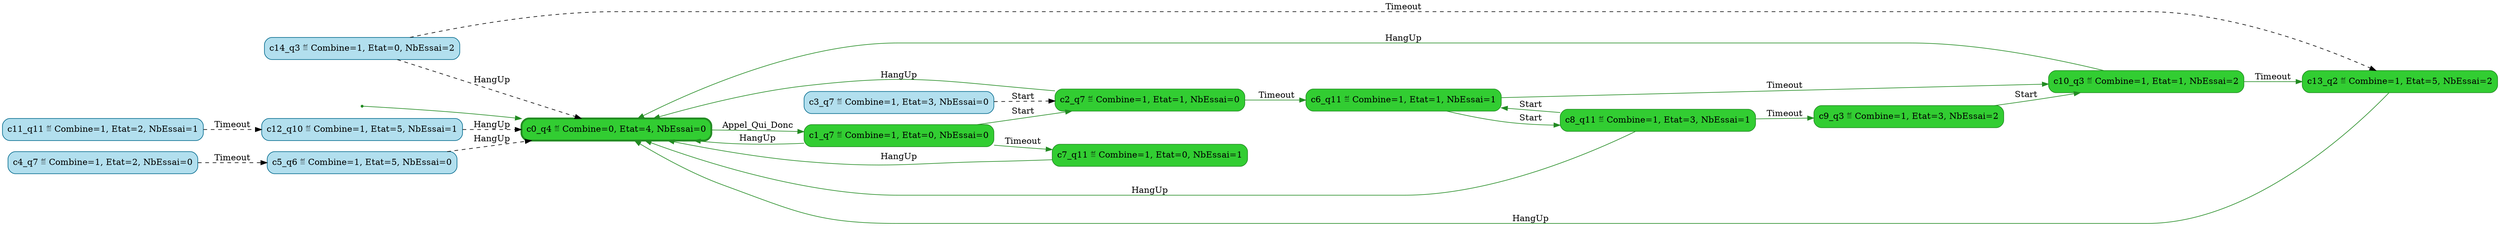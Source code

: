 digraph g {

	rankdir="LR"

	__invisible__[shape="point", color="forestgreen"]
	c0_q4[label="c0_q4 ≝ Combine=0, Etat=4, NbEssai=0", shape="box", style="rounded, filled", color="forestgreen", fillcolor="limegreen", penwidth=3] // Initial
	c1_q7[label="c1_q7 ≝ Combine=1, Etat=0, NbEssai=0", shape="box", style="rounded, filled", color="forestgreen", fillcolor="limegreen"]
	c2_q7[label="c2_q7 ≝ Combine=1, Etat=1, NbEssai=0", shape="box", style="rounded, filled", color="forestgreen", fillcolor="limegreen"]
	c6_q11[label="c6_q11 ≝ Combine=1, Etat=1, NbEssai=1", shape="box", style="rounded, filled", color="forestgreen", fillcolor="limegreen"]
	c8_q11[label="c8_q11 ≝ Combine=1, Etat=3, NbEssai=1", shape="box", style="rounded, filled", color="forestgreen", fillcolor="limegreen"]
	c9_q3[label="c9_q3 ≝ Combine=1, Etat=3, NbEssai=2", shape="box", style="rounded, filled", color="forestgreen", fillcolor="limegreen"]
	c10_q3[label="c10_q3 ≝ Combine=1, Etat=1, NbEssai=2", shape="box", style="rounded, filled", color="forestgreen", fillcolor="limegreen"]
	c13_q2[label="c13_q2 ≝ Combine=1, Etat=5, NbEssai=2", shape="box", style="rounded, filled", color="forestgreen", fillcolor="limegreen"]
	c7_q11[label="c7_q11 ≝ Combine=1, Etat=0, NbEssai=1", shape="box", style="rounded, filled", color="forestgreen", fillcolor="limegreen"]
	c3_q7[label="c3_q7 ≝ Combine=1, Etat=3, NbEssai=0", shape="box", style="rounded, filled", color="deepskyblue4", fillcolor="lightblue2"]
	c4_q7[label="c4_q7 ≝ Combine=1, Etat=2, NbEssai=0", shape="box", style="rounded, filled", color="deepskyblue4", fillcolor="lightblue2"]
	c5_q6[label="c5_q6 ≝ Combine=1, Etat=5, NbEssai=0", shape="box", style="rounded, filled", color="deepskyblue4", fillcolor="lightblue2"]
	c11_q11[label="c11_q11 ≝ Combine=1, Etat=2, NbEssai=1", shape="box", style="rounded, filled", color="deepskyblue4", fillcolor="lightblue2"]
	c12_q10[label="c12_q10 ≝ Combine=1, Etat=5, NbEssai=1", shape="box", style="rounded, filled", color="deepskyblue4", fillcolor="lightblue2"]
	c14_q3[label="c14_q3 ≝ Combine=1, Etat=0, NbEssai=2", shape="box", style="rounded, filled", color="deepskyblue4", fillcolor="lightblue2"]

	__invisible__ -> c0_q4[color="forestgreen"]
	c0_q4 -> c1_q7[label="Appel_Qui_Donc", color="forestgreen"]
	c1_q7 -> c2_q7[label="Start", color="forestgreen"]
	c2_q7 -> c0_q4[label="HangUp", color="forestgreen"]
	c2_q7 -> c6_q11[label="Timeout", color="forestgreen"]
	c6_q11 -> c8_q11[label="Start", color="forestgreen"]
	c8_q11 -> c6_q11[label="Start", color="forestgreen"]
	c8_q11 -> c9_q3[label="Timeout", color="forestgreen"]
	c9_q3 -> c10_q3[label="Start", color="forestgreen"]
	c10_q3 -> c13_q2[label="Timeout", color="forestgreen"]
	c13_q2 -> c0_q4[label="HangUp", color="forestgreen"]
	c10_q3 -> c0_q4[label="HangUp", color="forestgreen"]
	c8_q11 -> c0_q4[label="HangUp", color="forestgreen"]
	c6_q11 -> c10_q3[label="Timeout", color="forestgreen"]
	c1_q7 -> c0_q4[label="HangUp", color="forestgreen"]
	c1_q7 -> c7_q11[label="Timeout", color="forestgreen"]
	c7_q11 -> c0_q4[label="HangUp", color="forestgreen"]
	c3_q7 -> c2_q7[label="Start", color="black", style="dashed"]
	c4_q7 -> c5_q6[label="Timeout", color="black", style="dashed"]
	c5_q6 -> c0_q4[label="HangUp", color="black", style="dashed"]
	c11_q11 -> c12_q10[label="Timeout", color="black", style="dashed"]
	c14_q3 -> c13_q2[label="Timeout", color="black", style="dashed"]
	c14_q3 -> c0_q4[label="HangUp", color="black", style="dashed"]
	c12_q10 -> c0_q4[label="HangUp", color="black", style="dashed"]

}
